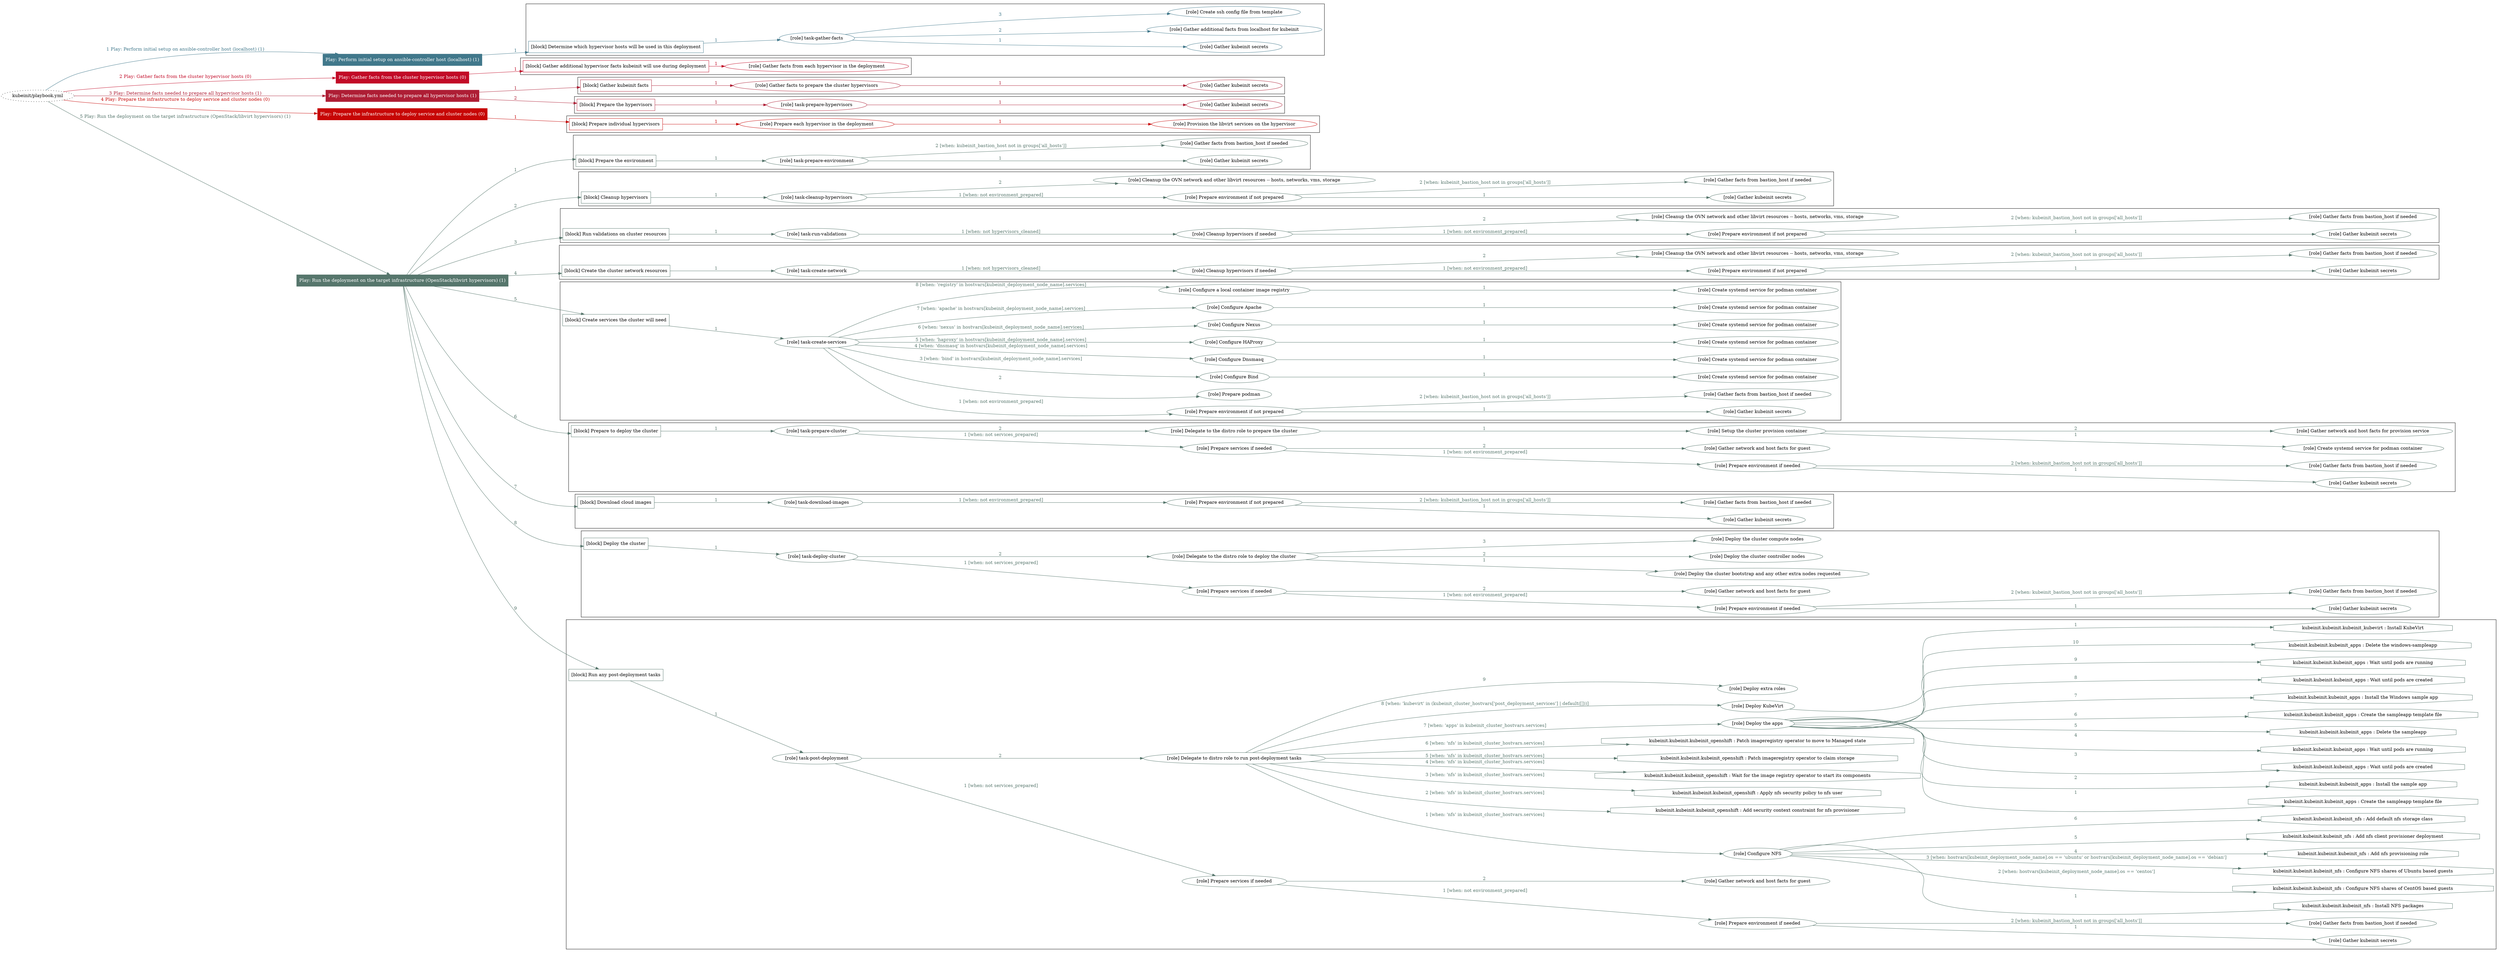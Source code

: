 digraph {
	graph [concentrate=true ordering=in rankdir=LR ratio=fill]
	edge [esep=5 sep=10]
	"kubeinit/playbook.yml" [URL="/home/runner/work/kubeinit/kubeinit/kubeinit/playbook.yml" id=playbook_3fe894b1 style=dotted]
	"kubeinit/playbook.yml" -> play_c30099d2 [label="1 Play: Perform initial setup on ansible-controller host (localhost) (1)" color="#41788b" fontcolor="#41788b" id=edge_play_c30099d2 labeltooltip="1 Play: Perform initial setup on ansible-controller host (localhost) (1)" tooltip="1 Play: Perform initial setup on ansible-controller host (localhost) (1)"]
	subgraph "Play: Perform initial setup on ansible-controller host (localhost) (1)" {
		play_c30099d2 [label="Play: Perform initial setup on ansible-controller host (localhost) (1)" URL="/home/runner/work/kubeinit/kubeinit/kubeinit/playbook.yml" color="#41788b" fontcolor="#ffffff" id=play_c30099d2 shape=box style=filled tooltip=localhost]
		play_c30099d2 -> block_3ecbef2e [label=1 color="#41788b" fontcolor="#41788b" id=edge_block_3ecbef2e labeltooltip=1 tooltip=1]
		subgraph cluster_block_3ecbef2e {
			block_3ecbef2e [label="[block] Determine which hypervisor hosts will be used in this deployment" URL="/home/runner/work/kubeinit/kubeinit/kubeinit/playbook.yml" color="#41788b" id=block_3ecbef2e labeltooltip="Determine which hypervisor hosts will be used in this deployment" shape=box tooltip="Determine which hypervisor hosts will be used in this deployment"]
			block_3ecbef2e -> role_dadec541 [label="1 " color="#41788b" fontcolor="#41788b" id=edge_role_dadec541 labeltooltip="1 " tooltip="1 "]
			subgraph "task-gather-facts" {
				role_dadec541 [label="[role] task-gather-facts" URL="/home/runner/work/kubeinit/kubeinit/kubeinit/playbook.yml" color="#41788b" id=role_dadec541 tooltip="task-gather-facts"]
				role_dadec541 -> role_7ff37809 [label="1 " color="#41788b" fontcolor="#41788b" id=edge_role_7ff37809 labeltooltip="1 " tooltip="1 "]
				subgraph "Gather kubeinit secrets" {
					role_7ff37809 [label="[role] Gather kubeinit secrets" URL="/home/runner/.ansible/collections/ansible_collections/kubeinit/kubeinit/roles/kubeinit_prepare/tasks/build_hypervisors_group.yml" color="#41788b" id=role_7ff37809 tooltip="Gather kubeinit secrets"]
				}
				role_dadec541 -> role_e704c19a [label="2 " color="#41788b" fontcolor="#41788b" id=edge_role_e704c19a labeltooltip="2 " tooltip="2 "]
				subgraph "Gather additional facts from localhost for kubeinit" {
					role_e704c19a [label="[role] Gather additional facts from localhost for kubeinit" URL="/home/runner/.ansible/collections/ansible_collections/kubeinit/kubeinit/roles/kubeinit_prepare/tasks/build_hypervisors_group.yml" color="#41788b" id=role_e704c19a tooltip="Gather additional facts from localhost for kubeinit"]
				}
				role_dadec541 -> role_97ca1e4a [label="3 " color="#41788b" fontcolor="#41788b" id=edge_role_97ca1e4a labeltooltip="3 " tooltip="3 "]
				subgraph "Create ssh config file from template" {
					role_97ca1e4a [label="[role] Create ssh config file from template" URL="/home/runner/.ansible/collections/ansible_collections/kubeinit/kubeinit/roles/kubeinit_prepare/tasks/build_hypervisors_group.yml" color="#41788b" id=role_97ca1e4a tooltip="Create ssh config file from template"]
				}
			}
		}
	}
	"kubeinit/playbook.yml" -> play_743921cb [label="2 Play: Gather facts from the cluster hypervisor hosts (0)" color="#c20a27" fontcolor="#c20a27" id=edge_play_743921cb labeltooltip="2 Play: Gather facts from the cluster hypervisor hosts (0)" tooltip="2 Play: Gather facts from the cluster hypervisor hosts (0)"]
	subgraph "Play: Gather facts from the cluster hypervisor hosts (0)" {
		play_743921cb [label="Play: Gather facts from the cluster hypervisor hosts (0)" URL="/home/runner/work/kubeinit/kubeinit/kubeinit/playbook.yml" color="#c20a27" fontcolor="#ffffff" id=play_743921cb shape=box style=filled tooltip="Play: Gather facts from the cluster hypervisor hosts (0)"]
		play_743921cb -> block_214a69aa [label=1 color="#c20a27" fontcolor="#c20a27" id=edge_block_214a69aa labeltooltip=1 tooltip=1]
		subgraph cluster_block_214a69aa {
			block_214a69aa [label="[block] Gather additional hypervisor facts kubeinit will use during deployment" URL="/home/runner/work/kubeinit/kubeinit/kubeinit/playbook.yml" color="#c20a27" id=block_214a69aa labeltooltip="Gather additional hypervisor facts kubeinit will use during deployment" shape=box tooltip="Gather additional hypervisor facts kubeinit will use during deployment"]
			block_214a69aa -> role_af436979 [label="1 " color="#c20a27" fontcolor="#c20a27" id=edge_role_af436979 labeltooltip="1 " tooltip="1 "]
			subgraph "Gather facts from each hypervisor in the deployment" {
				role_af436979 [label="[role] Gather facts from each hypervisor in the deployment" URL="/home/runner/work/kubeinit/kubeinit/kubeinit/playbook.yml" color="#c20a27" id=role_af436979 tooltip="Gather facts from each hypervisor in the deployment"]
			}
		}
	}
	"kubeinit/playbook.yml" -> play_2b2f302d [label="3 Play: Determine facts needed to prepare all hypervisor hosts (1)" color="#ae1e35" fontcolor="#ae1e35" id=edge_play_2b2f302d labeltooltip="3 Play: Determine facts needed to prepare all hypervisor hosts (1)" tooltip="3 Play: Determine facts needed to prepare all hypervisor hosts (1)"]
	subgraph "Play: Determine facts needed to prepare all hypervisor hosts (1)" {
		play_2b2f302d [label="Play: Determine facts needed to prepare all hypervisor hosts (1)" URL="/home/runner/work/kubeinit/kubeinit/kubeinit/playbook.yml" color="#ae1e35" fontcolor="#ffffff" id=play_2b2f302d shape=box style=filled tooltip=localhost]
		play_2b2f302d -> block_994f32c3 [label=1 color="#ae1e35" fontcolor="#ae1e35" id=edge_block_994f32c3 labeltooltip=1 tooltip=1]
		subgraph cluster_block_994f32c3 {
			block_994f32c3 [label="[block] Gather kubeinit facts" URL="/home/runner/work/kubeinit/kubeinit/kubeinit/playbook.yml" color="#ae1e35" id=block_994f32c3 labeltooltip="Gather kubeinit facts" shape=box tooltip="Gather kubeinit facts"]
			block_994f32c3 -> role_1afce024 [label="1 " color="#ae1e35" fontcolor="#ae1e35" id=edge_role_1afce024 labeltooltip="1 " tooltip="1 "]
			subgraph "Gather facts to prepare the cluster hypervisors" {
				role_1afce024 [label="[role] Gather facts to prepare the cluster hypervisors" URL="/home/runner/work/kubeinit/kubeinit/kubeinit/playbook.yml" color="#ae1e35" id=role_1afce024 tooltip="Gather facts to prepare the cluster hypervisors"]
				role_1afce024 -> role_81ec47c0 [label="1 " color="#ae1e35" fontcolor="#ae1e35" id=edge_role_81ec47c0 labeltooltip="1 " tooltip="1 "]
				subgraph "Gather kubeinit secrets" {
					role_81ec47c0 [label="[role] Gather kubeinit secrets" URL="/home/runner/.ansible/collections/ansible_collections/kubeinit/kubeinit/roles/kubeinit_prepare/tasks/gather_kubeinit_facts.yml" color="#ae1e35" id=role_81ec47c0 tooltip="Gather kubeinit secrets"]
				}
			}
		}
		play_2b2f302d -> block_77d96859 [label=2 color="#ae1e35" fontcolor="#ae1e35" id=edge_block_77d96859 labeltooltip=2 tooltip=2]
		subgraph cluster_block_77d96859 {
			block_77d96859 [label="[block] Prepare the hypervisors" URL="/home/runner/work/kubeinit/kubeinit/kubeinit/playbook.yml" color="#ae1e35" id=block_77d96859 labeltooltip="Prepare the hypervisors" shape=box tooltip="Prepare the hypervisors"]
			block_77d96859 -> role_5fb73ef4 [label="1 " color="#ae1e35" fontcolor="#ae1e35" id=edge_role_5fb73ef4 labeltooltip="1 " tooltip="1 "]
			subgraph "task-prepare-hypervisors" {
				role_5fb73ef4 [label="[role] task-prepare-hypervisors" URL="/home/runner/work/kubeinit/kubeinit/kubeinit/playbook.yml" color="#ae1e35" id=role_5fb73ef4 tooltip="task-prepare-hypervisors"]
				role_5fb73ef4 -> role_a07013a1 [label="1 " color="#ae1e35" fontcolor="#ae1e35" id=edge_role_a07013a1 labeltooltip="1 " tooltip="1 "]
				subgraph "Gather kubeinit secrets" {
					role_a07013a1 [label="[role] Gather kubeinit secrets" URL="/home/runner/.ansible/collections/ansible_collections/kubeinit/kubeinit/roles/kubeinit_prepare/tasks/gather_kubeinit_facts.yml" color="#ae1e35" id=role_a07013a1 tooltip="Gather kubeinit secrets"]
				}
			}
		}
	}
	"kubeinit/playbook.yml" -> play_7cab872c [label="4 Play: Prepare the infrastructure to deploy service and cluster nodes (0)" color="#c70605" fontcolor="#c70605" id=edge_play_7cab872c labeltooltip="4 Play: Prepare the infrastructure to deploy service and cluster nodes (0)" tooltip="4 Play: Prepare the infrastructure to deploy service and cluster nodes (0)"]
	subgraph "Play: Prepare the infrastructure to deploy service and cluster nodes (0)" {
		play_7cab872c [label="Play: Prepare the infrastructure to deploy service and cluster nodes (0)" URL="/home/runner/work/kubeinit/kubeinit/kubeinit/playbook.yml" color="#c70605" fontcolor="#ffffff" id=play_7cab872c shape=box style=filled tooltip="Play: Prepare the infrastructure to deploy service and cluster nodes (0)"]
		play_7cab872c -> block_61dd7052 [label=1 color="#c70605" fontcolor="#c70605" id=edge_block_61dd7052 labeltooltip=1 tooltip=1]
		subgraph cluster_block_61dd7052 {
			block_61dd7052 [label="[block] Prepare individual hypervisors" URL="/home/runner/work/kubeinit/kubeinit/kubeinit/playbook.yml" color="#c70605" id=block_61dd7052 labeltooltip="Prepare individual hypervisors" shape=box tooltip="Prepare individual hypervisors"]
			block_61dd7052 -> role_2a6b2911 [label="1 " color="#c70605" fontcolor="#c70605" id=edge_role_2a6b2911 labeltooltip="1 " tooltip="1 "]
			subgraph "Prepare each hypervisor in the deployment" {
				role_2a6b2911 [label="[role] Prepare each hypervisor in the deployment" URL="/home/runner/work/kubeinit/kubeinit/kubeinit/playbook.yml" color="#c70605" id=role_2a6b2911 tooltip="Prepare each hypervisor in the deployment"]
				role_2a6b2911 -> role_2b470cfb [label="1 " color="#c70605" fontcolor="#c70605" id=edge_role_2b470cfb labeltooltip="1 " tooltip="1 "]
				subgraph "Provision the libvirt services on the hypervisor" {
					role_2b470cfb [label="[role] Provision the libvirt services on the hypervisor" URL="/home/runner/.ansible/collections/ansible_collections/kubeinit/kubeinit/roles/kubeinit_prepare/tasks/prepare_hypervisor.yml" color="#c70605" id=role_2b470cfb tooltip="Provision the libvirt services on the hypervisor"]
				}
			}
		}
	}
	"kubeinit/playbook.yml" -> play_cbb15a1a [label="5 Play: Run the deployment on the target infrastructure (OpenStack/libvirt hypervisors) (1)" color="#56766c" fontcolor="#56766c" id=edge_play_cbb15a1a labeltooltip="5 Play: Run the deployment on the target infrastructure (OpenStack/libvirt hypervisors) (1)" tooltip="5 Play: Run the deployment on the target infrastructure (OpenStack/libvirt hypervisors) (1)"]
	subgraph "Play: Run the deployment on the target infrastructure (OpenStack/libvirt hypervisors) (1)" {
		play_cbb15a1a [label="Play: Run the deployment on the target infrastructure (OpenStack/libvirt hypervisors) (1)" URL="/home/runner/work/kubeinit/kubeinit/kubeinit/playbook.yml" color="#56766c" fontcolor="#ffffff" id=play_cbb15a1a shape=box style=filled tooltip=localhost]
		play_cbb15a1a -> block_21a4b24d [label=1 color="#56766c" fontcolor="#56766c" id=edge_block_21a4b24d labeltooltip=1 tooltip=1]
		subgraph cluster_block_21a4b24d {
			block_21a4b24d [label="[block] Prepare the environment" URL="/home/runner/work/kubeinit/kubeinit/kubeinit/playbook.yml" color="#56766c" id=block_21a4b24d labeltooltip="Prepare the environment" shape=box tooltip="Prepare the environment"]
			block_21a4b24d -> role_49f8366f [label="1 " color="#56766c" fontcolor="#56766c" id=edge_role_49f8366f labeltooltip="1 " tooltip="1 "]
			subgraph "task-prepare-environment" {
				role_49f8366f [label="[role] task-prepare-environment" URL="/home/runner/work/kubeinit/kubeinit/kubeinit/playbook.yml" color="#56766c" id=role_49f8366f tooltip="task-prepare-environment"]
				role_49f8366f -> role_dce0989a [label="1 " color="#56766c" fontcolor="#56766c" id=edge_role_dce0989a labeltooltip="1 " tooltip="1 "]
				subgraph "Gather kubeinit secrets" {
					role_dce0989a [label="[role] Gather kubeinit secrets" URL="/home/runner/.ansible/collections/ansible_collections/kubeinit/kubeinit/roles/kubeinit_prepare/tasks/gather_kubeinit_facts.yml" color="#56766c" id=role_dce0989a tooltip="Gather kubeinit secrets"]
				}
				role_49f8366f -> role_bc509477 [label="2 [when: kubeinit_bastion_host not in groups['all_hosts']]" color="#56766c" fontcolor="#56766c" id=edge_role_bc509477 labeltooltip="2 [when: kubeinit_bastion_host not in groups['all_hosts']]" tooltip="2 [when: kubeinit_bastion_host not in groups['all_hosts']]"]
				subgraph "Gather facts from bastion_host if needed" {
					role_bc509477 [label="[role] Gather facts from bastion_host if needed" URL="/home/runner/.ansible/collections/ansible_collections/kubeinit/kubeinit/roles/kubeinit_prepare/tasks/main.yml" color="#56766c" id=role_bc509477 tooltip="Gather facts from bastion_host if needed"]
				}
			}
		}
		play_cbb15a1a -> block_9b54cc79 [label=2 color="#56766c" fontcolor="#56766c" id=edge_block_9b54cc79 labeltooltip=2 tooltip=2]
		subgraph cluster_block_9b54cc79 {
			block_9b54cc79 [label="[block] Cleanup hypervisors" URL="/home/runner/work/kubeinit/kubeinit/kubeinit/playbook.yml" color="#56766c" id=block_9b54cc79 labeltooltip="Cleanup hypervisors" shape=box tooltip="Cleanup hypervisors"]
			block_9b54cc79 -> role_fe89080b [label="1 " color="#56766c" fontcolor="#56766c" id=edge_role_fe89080b labeltooltip="1 " tooltip="1 "]
			subgraph "task-cleanup-hypervisors" {
				role_fe89080b [label="[role] task-cleanup-hypervisors" URL="/home/runner/work/kubeinit/kubeinit/kubeinit/playbook.yml" color="#56766c" id=role_fe89080b tooltip="task-cleanup-hypervisors"]
				role_fe89080b -> role_c8749541 [label="1 [when: not environment_prepared]" color="#56766c" fontcolor="#56766c" id=edge_role_c8749541 labeltooltip="1 [when: not environment_prepared]" tooltip="1 [when: not environment_prepared]"]
				subgraph "Prepare environment if not prepared" {
					role_c8749541 [label="[role] Prepare environment if not prepared" URL="/home/runner/.ansible/collections/ansible_collections/kubeinit/kubeinit/roles/kubeinit_libvirt/tasks/cleanup_hypervisors.yml" color="#56766c" id=role_c8749541 tooltip="Prepare environment if not prepared"]
					role_c8749541 -> role_d2f169f3 [label="1 " color="#56766c" fontcolor="#56766c" id=edge_role_d2f169f3 labeltooltip="1 " tooltip="1 "]
					subgraph "Gather kubeinit secrets" {
						role_d2f169f3 [label="[role] Gather kubeinit secrets" URL="/home/runner/.ansible/collections/ansible_collections/kubeinit/kubeinit/roles/kubeinit_prepare/tasks/gather_kubeinit_facts.yml" color="#56766c" id=role_d2f169f3 tooltip="Gather kubeinit secrets"]
					}
					role_c8749541 -> role_362c93b0 [label="2 [when: kubeinit_bastion_host not in groups['all_hosts']]" color="#56766c" fontcolor="#56766c" id=edge_role_362c93b0 labeltooltip="2 [when: kubeinit_bastion_host not in groups['all_hosts']]" tooltip="2 [when: kubeinit_bastion_host not in groups['all_hosts']]"]
					subgraph "Gather facts from bastion_host if needed" {
						role_362c93b0 [label="[role] Gather facts from bastion_host if needed" URL="/home/runner/.ansible/collections/ansible_collections/kubeinit/kubeinit/roles/kubeinit_prepare/tasks/main.yml" color="#56766c" id=role_362c93b0 tooltip="Gather facts from bastion_host if needed"]
					}
				}
				role_fe89080b -> role_52de2a2b [label="2 " color="#56766c" fontcolor="#56766c" id=edge_role_52de2a2b labeltooltip="2 " tooltip="2 "]
				subgraph "Cleanup the OVN network and other libvirt resources -- hosts, networks, vms, storage" {
					role_52de2a2b [label="[role] Cleanup the OVN network and other libvirt resources -- hosts, networks, vms, storage" URL="/home/runner/.ansible/collections/ansible_collections/kubeinit/kubeinit/roles/kubeinit_libvirt/tasks/cleanup_hypervisors.yml" color="#56766c" id=role_52de2a2b tooltip="Cleanup the OVN network and other libvirt resources -- hosts, networks, vms, storage"]
				}
			}
		}
		play_cbb15a1a -> block_f7ecfa80 [label=3 color="#56766c" fontcolor="#56766c" id=edge_block_f7ecfa80 labeltooltip=3 tooltip=3]
		subgraph cluster_block_f7ecfa80 {
			block_f7ecfa80 [label="[block] Run validations on cluster resources" URL="/home/runner/work/kubeinit/kubeinit/kubeinit/playbook.yml" color="#56766c" id=block_f7ecfa80 labeltooltip="Run validations on cluster resources" shape=box tooltip="Run validations on cluster resources"]
			block_f7ecfa80 -> role_9707ce7c [label="1 " color="#56766c" fontcolor="#56766c" id=edge_role_9707ce7c labeltooltip="1 " tooltip="1 "]
			subgraph "task-run-validations" {
				role_9707ce7c [label="[role] task-run-validations" URL="/home/runner/work/kubeinit/kubeinit/kubeinit/playbook.yml" color="#56766c" id=role_9707ce7c tooltip="task-run-validations"]
				role_9707ce7c -> role_662f7caa [label="1 [when: not hypervisors_cleaned]" color="#56766c" fontcolor="#56766c" id=edge_role_662f7caa labeltooltip="1 [when: not hypervisors_cleaned]" tooltip="1 [when: not hypervisors_cleaned]"]
				subgraph "Cleanup hypervisors if needed" {
					role_662f7caa [label="[role] Cleanup hypervisors if needed" URL="/home/runner/.ansible/collections/ansible_collections/kubeinit/kubeinit/roles/kubeinit_validations/tasks/main.yml" color="#56766c" id=role_662f7caa tooltip="Cleanup hypervisors if needed"]
					role_662f7caa -> role_48a4e9bb [label="1 [when: not environment_prepared]" color="#56766c" fontcolor="#56766c" id=edge_role_48a4e9bb labeltooltip="1 [when: not environment_prepared]" tooltip="1 [when: not environment_prepared]"]
					subgraph "Prepare environment if not prepared" {
						role_48a4e9bb [label="[role] Prepare environment if not prepared" URL="/home/runner/.ansible/collections/ansible_collections/kubeinit/kubeinit/roles/kubeinit_libvirt/tasks/cleanup_hypervisors.yml" color="#56766c" id=role_48a4e9bb tooltip="Prepare environment if not prepared"]
						role_48a4e9bb -> role_14062c6d [label="1 " color="#56766c" fontcolor="#56766c" id=edge_role_14062c6d labeltooltip="1 " tooltip="1 "]
						subgraph "Gather kubeinit secrets" {
							role_14062c6d [label="[role] Gather kubeinit secrets" URL="/home/runner/.ansible/collections/ansible_collections/kubeinit/kubeinit/roles/kubeinit_prepare/tasks/gather_kubeinit_facts.yml" color="#56766c" id=role_14062c6d tooltip="Gather kubeinit secrets"]
						}
						role_48a4e9bb -> role_773e0c77 [label="2 [when: kubeinit_bastion_host not in groups['all_hosts']]" color="#56766c" fontcolor="#56766c" id=edge_role_773e0c77 labeltooltip="2 [when: kubeinit_bastion_host not in groups['all_hosts']]" tooltip="2 [when: kubeinit_bastion_host not in groups['all_hosts']]"]
						subgraph "Gather facts from bastion_host if needed" {
							role_773e0c77 [label="[role] Gather facts from bastion_host if needed" URL="/home/runner/.ansible/collections/ansible_collections/kubeinit/kubeinit/roles/kubeinit_prepare/tasks/main.yml" color="#56766c" id=role_773e0c77 tooltip="Gather facts from bastion_host if needed"]
						}
					}
					role_662f7caa -> role_6d839225 [label="2 " color="#56766c" fontcolor="#56766c" id=edge_role_6d839225 labeltooltip="2 " tooltip="2 "]
					subgraph "Cleanup the OVN network and other libvirt resources -- hosts, networks, vms, storage" {
						role_6d839225 [label="[role] Cleanup the OVN network and other libvirt resources -- hosts, networks, vms, storage" URL="/home/runner/.ansible/collections/ansible_collections/kubeinit/kubeinit/roles/kubeinit_libvirt/tasks/cleanup_hypervisors.yml" color="#56766c" id=role_6d839225 tooltip="Cleanup the OVN network and other libvirt resources -- hosts, networks, vms, storage"]
					}
				}
			}
		}
		play_cbb15a1a -> block_464f9068 [label=4 color="#56766c" fontcolor="#56766c" id=edge_block_464f9068 labeltooltip=4 tooltip=4]
		subgraph cluster_block_464f9068 {
			block_464f9068 [label="[block] Create the cluster network resources" URL="/home/runner/work/kubeinit/kubeinit/kubeinit/playbook.yml" color="#56766c" id=block_464f9068 labeltooltip="Create the cluster network resources" shape=box tooltip="Create the cluster network resources"]
			block_464f9068 -> role_034ecc2a [label="1 " color="#56766c" fontcolor="#56766c" id=edge_role_034ecc2a labeltooltip="1 " tooltip="1 "]
			subgraph "task-create-network" {
				role_034ecc2a [label="[role] task-create-network" URL="/home/runner/work/kubeinit/kubeinit/kubeinit/playbook.yml" color="#56766c" id=role_034ecc2a tooltip="task-create-network"]
				role_034ecc2a -> role_196093b4 [label="1 [when: not hypervisors_cleaned]" color="#56766c" fontcolor="#56766c" id=edge_role_196093b4 labeltooltip="1 [when: not hypervisors_cleaned]" tooltip="1 [when: not hypervisors_cleaned]"]
				subgraph "Cleanup hypervisors if needed" {
					role_196093b4 [label="[role] Cleanup hypervisors if needed" URL="/home/runner/.ansible/collections/ansible_collections/kubeinit/kubeinit/roles/kubeinit_libvirt/tasks/create_network.yml" color="#56766c" id=role_196093b4 tooltip="Cleanup hypervisors if needed"]
					role_196093b4 -> role_eb4084fe [label="1 [when: not environment_prepared]" color="#56766c" fontcolor="#56766c" id=edge_role_eb4084fe labeltooltip="1 [when: not environment_prepared]" tooltip="1 [when: not environment_prepared]"]
					subgraph "Prepare environment if not prepared" {
						role_eb4084fe [label="[role] Prepare environment if not prepared" URL="/home/runner/.ansible/collections/ansible_collections/kubeinit/kubeinit/roles/kubeinit_libvirt/tasks/cleanup_hypervisors.yml" color="#56766c" id=role_eb4084fe tooltip="Prepare environment if not prepared"]
						role_eb4084fe -> role_75b1680f [label="1 " color="#56766c" fontcolor="#56766c" id=edge_role_75b1680f labeltooltip="1 " tooltip="1 "]
						subgraph "Gather kubeinit secrets" {
							role_75b1680f [label="[role] Gather kubeinit secrets" URL="/home/runner/.ansible/collections/ansible_collections/kubeinit/kubeinit/roles/kubeinit_prepare/tasks/gather_kubeinit_facts.yml" color="#56766c" id=role_75b1680f tooltip="Gather kubeinit secrets"]
						}
						role_eb4084fe -> role_7d7961d2 [label="2 [when: kubeinit_bastion_host not in groups['all_hosts']]" color="#56766c" fontcolor="#56766c" id=edge_role_7d7961d2 labeltooltip="2 [when: kubeinit_bastion_host not in groups['all_hosts']]" tooltip="2 [when: kubeinit_bastion_host not in groups['all_hosts']]"]
						subgraph "Gather facts from bastion_host if needed" {
							role_7d7961d2 [label="[role] Gather facts from bastion_host if needed" URL="/home/runner/.ansible/collections/ansible_collections/kubeinit/kubeinit/roles/kubeinit_prepare/tasks/main.yml" color="#56766c" id=role_7d7961d2 tooltip="Gather facts from bastion_host if needed"]
						}
					}
					role_196093b4 -> role_7a6f22c3 [label="2 " color="#56766c" fontcolor="#56766c" id=edge_role_7a6f22c3 labeltooltip="2 " tooltip="2 "]
					subgraph "Cleanup the OVN network and other libvirt resources -- hosts, networks, vms, storage" {
						role_7a6f22c3 [label="[role] Cleanup the OVN network and other libvirt resources -- hosts, networks, vms, storage" URL="/home/runner/.ansible/collections/ansible_collections/kubeinit/kubeinit/roles/kubeinit_libvirt/tasks/cleanup_hypervisors.yml" color="#56766c" id=role_7a6f22c3 tooltip="Cleanup the OVN network and other libvirt resources -- hosts, networks, vms, storage"]
					}
				}
			}
		}
		play_cbb15a1a -> block_7bb84e84 [label=5 color="#56766c" fontcolor="#56766c" id=edge_block_7bb84e84 labeltooltip=5 tooltip=5]
		subgraph cluster_block_7bb84e84 {
			block_7bb84e84 [label="[block] Create services the cluster will need" URL="/home/runner/work/kubeinit/kubeinit/kubeinit/playbook.yml" color="#56766c" id=block_7bb84e84 labeltooltip="Create services the cluster will need" shape=box tooltip="Create services the cluster will need"]
			block_7bb84e84 -> role_3f9e2e02 [label="1 " color="#56766c" fontcolor="#56766c" id=edge_role_3f9e2e02 labeltooltip="1 " tooltip="1 "]
			subgraph "task-create-services" {
				role_3f9e2e02 [label="[role] task-create-services" URL="/home/runner/work/kubeinit/kubeinit/kubeinit/playbook.yml" color="#56766c" id=role_3f9e2e02 tooltip="task-create-services"]
				role_3f9e2e02 -> role_43820da4 [label="1 [when: not environment_prepared]" color="#56766c" fontcolor="#56766c" id=edge_role_43820da4 labeltooltip="1 [when: not environment_prepared]" tooltip="1 [when: not environment_prepared]"]
				subgraph "Prepare environment if not prepared" {
					role_43820da4 [label="[role] Prepare environment if not prepared" URL="/home/runner/.ansible/collections/ansible_collections/kubeinit/kubeinit/roles/kubeinit_services/tasks/main.yml" color="#56766c" id=role_43820da4 tooltip="Prepare environment if not prepared"]
					role_43820da4 -> role_2b53c72c [label="1 " color="#56766c" fontcolor="#56766c" id=edge_role_2b53c72c labeltooltip="1 " tooltip="1 "]
					subgraph "Gather kubeinit secrets" {
						role_2b53c72c [label="[role] Gather kubeinit secrets" URL="/home/runner/.ansible/collections/ansible_collections/kubeinit/kubeinit/roles/kubeinit_prepare/tasks/gather_kubeinit_facts.yml" color="#56766c" id=role_2b53c72c tooltip="Gather kubeinit secrets"]
					}
					role_43820da4 -> role_330c25dd [label="2 [when: kubeinit_bastion_host not in groups['all_hosts']]" color="#56766c" fontcolor="#56766c" id=edge_role_330c25dd labeltooltip="2 [when: kubeinit_bastion_host not in groups['all_hosts']]" tooltip="2 [when: kubeinit_bastion_host not in groups['all_hosts']]"]
					subgraph "Gather facts from bastion_host if needed" {
						role_330c25dd [label="[role] Gather facts from bastion_host if needed" URL="/home/runner/.ansible/collections/ansible_collections/kubeinit/kubeinit/roles/kubeinit_prepare/tasks/main.yml" color="#56766c" id=role_330c25dd tooltip="Gather facts from bastion_host if needed"]
					}
				}
				role_3f9e2e02 -> role_e7cbce98 [label="2 " color="#56766c" fontcolor="#56766c" id=edge_role_e7cbce98 labeltooltip="2 " tooltip="2 "]
				subgraph "Prepare podman" {
					role_e7cbce98 [label="[role] Prepare podman" URL="/home/runner/.ansible/collections/ansible_collections/kubeinit/kubeinit/roles/kubeinit_services/tasks/00_create_service_pod.yml" color="#56766c" id=role_e7cbce98 tooltip="Prepare podman"]
				}
				role_3f9e2e02 -> role_72beb892 [label="3 [when: 'bind' in hostvars[kubeinit_deployment_node_name].services]" color="#56766c" fontcolor="#56766c" id=edge_role_72beb892 labeltooltip="3 [when: 'bind' in hostvars[kubeinit_deployment_node_name].services]" tooltip="3 [when: 'bind' in hostvars[kubeinit_deployment_node_name].services]"]
				subgraph "Configure Bind" {
					role_72beb892 [label="[role] Configure Bind" URL="/home/runner/.ansible/collections/ansible_collections/kubeinit/kubeinit/roles/kubeinit_services/tasks/start_services_containers.yml" color="#56766c" id=role_72beb892 tooltip="Configure Bind"]
					role_72beb892 -> role_d11a1be1 [label="1 " color="#56766c" fontcolor="#56766c" id=edge_role_d11a1be1 labeltooltip="1 " tooltip="1 "]
					subgraph "Create systemd service for podman container" {
						role_d11a1be1 [label="[role] Create systemd service for podman container" URL="/home/runner/.ansible/collections/ansible_collections/kubeinit/kubeinit/roles/kubeinit_bind/tasks/main.yml" color="#56766c" id=role_d11a1be1 tooltip="Create systemd service for podman container"]
					}
				}
				role_3f9e2e02 -> role_31baf756 [label="4 [when: 'dnsmasq' in hostvars[kubeinit_deployment_node_name].services]" color="#56766c" fontcolor="#56766c" id=edge_role_31baf756 labeltooltip="4 [when: 'dnsmasq' in hostvars[kubeinit_deployment_node_name].services]" tooltip="4 [when: 'dnsmasq' in hostvars[kubeinit_deployment_node_name].services]"]
				subgraph "Configure Dnsmasq" {
					role_31baf756 [label="[role] Configure Dnsmasq" URL="/home/runner/.ansible/collections/ansible_collections/kubeinit/kubeinit/roles/kubeinit_services/tasks/start_services_containers.yml" color="#56766c" id=role_31baf756 tooltip="Configure Dnsmasq"]
					role_31baf756 -> role_3782155e [label="1 " color="#56766c" fontcolor="#56766c" id=edge_role_3782155e labeltooltip="1 " tooltip="1 "]
					subgraph "Create systemd service for podman container" {
						role_3782155e [label="[role] Create systemd service for podman container" URL="/home/runner/.ansible/collections/ansible_collections/kubeinit/kubeinit/roles/kubeinit_dnsmasq/tasks/main.yml" color="#56766c" id=role_3782155e tooltip="Create systemd service for podman container"]
					}
				}
				role_3f9e2e02 -> role_2bdb094b [label="5 [when: 'haproxy' in hostvars[kubeinit_deployment_node_name].services]" color="#56766c" fontcolor="#56766c" id=edge_role_2bdb094b labeltooltip="5 [when: 'haproxy' in hostvars[kubeinit_deployment_node_name].services]" tooltip="5 [when: 'haproxy' in hostvars[kubeinit_deployment_node_name].services]"]
				subgraph "Configure HAProxy" {
					role_2bdb094b [label="[role] Configure HAProxy" URL="/home/runner/.ansible/collections/ansible_collections/kubeinit/kubeinit/roles/kubeinit_services/tasks/start_services_containers.yml" color="#56766c" id=role_2bdb094b tooltip="Configure HAProxy"]
					role_2bdb094b -> role_22851fa0 [label="1 " color="#56766c" fontcolor="#56766c" id=edge_role_22851fa0 labeltooltip="1 " tooltip="1 "]
					subgraph "Create systemd service for podman container" {
						role_22851fa0 [label="[role] Create systemd service for podman container" URL="/home/runner/.ansible/collections/ansible_collections/kubeinit/kubeinit/roles/kubeinit_haproxy/tasks/main.yml" color="#56766c" id=role_22851fa0 tooltip="Create systemd service for podman container"]
					}
				}
				role_3f9e2e02 -> role_13c1adbc [label="6 [when: 'nexus' in hostvars[kubeinit_deployment_node_name].services]" color="#56766c" fontcolor="#56766c" id=edge_role_13c1adbc labeltooltip="6 [when: 'nexus' in hostvars[kubeinit_deployment_node_name].services]" tooltip="6 [when: 'nexus' in hostvars[kubeinit_deployment_node_name].services]"]
				subgraph "Configure Nexus" {
					role_13c1adbc [label="[role] Configure Nexus" URL="/home/runner/.ansible/collections/ansible_collections/kubeinit/kubeinit/roles/kubeinit_services/tasks/start_services_containers.yml" color="#56766c" id=role_13c1adbc tooltip="Configure Nexus"]
					role_13c1adbc -> role_a79028d1 [label="1 " color="#56766c" fontcolor="#56766c" id=edge_role_a79028d1 labeltooltip="1 " tooltip="1 "]
					subgraph "Create systemd service for podman container" {
						role_a79028d1 [label="[role] Create systemd service for podman container" URL="/home/runner/.ansible/collections/ansible_collections/kubeinit/kubeinit/roles/kubeinit_nexus/tasks/main.yml" color="#56766c" id=role_a79028d1 tooltip="Create systemd service for podman container"]
					}
				}
				role_3f9e2e02 -> role_045aa0f4 [label="7 [when: 'apache' in hostvars[kubeinit_deployment_node_name].services]" color="#56766c" fontcolor="#56766c" id=edge_role_045aa0f4 labeltooltip="7 [when: 'apache' in hostvars[kubeinit_deployment_node_name].services]" tooltip="7 [when: 'apache' in hostvars[kubeinit_deployment_node_name].services]"]
				subgraph "Configure Apache" {
					role_045aa0f4 [label="[role] Configure Apache" URL="/home/runner/.ansible/collections/ansible_collections/kubeinit/kubeinit/roles/kubeinit_services/tasks/start_services_containers.yml" color="#56766c" id=role_045aa0f4 tooltip="Configure Apache"]
					role_045aa0f4 -> role_c2bb0114 [label="1 " color="#56766c" fontcolor="#56766c" id=edge_role_c2bb0114 labeltooltip="1 " tooltip="1 "]
					subgraph "Create systemd service for podman container" {
						role_c2bb0114 [label="[role] Create systemd service for podman container" URL="/home/runner/.ansible/collections/ansible_collections/kubeinit/kubeinit/roles/kubeinit_apache/tasks/main.yml" color="#56766c" id=role_c2bb0114 tooltip="Create systemd service for podman container"]
					}
				}
				role_3f9e2e02 -> role_2d680f7a [label="8 [when: 'registry' in hostvars[kubeinit_deployment_node_name].services]" color="#56766c" fontcolor="#56766c" id=edge_role_2d680f7a labeltooltip="8 [when: 'registry' in hostvars[kubeinit_deployment_node_name].services]" tooltip="8 [when: 'registry' in hostvars[kubeinit_deployment_node_name].services]"]
				subgraph "Configure a local container image registry" {
					role_2d680f7a [label="[role] Configure a local container image registry" URL="/home/runner/.ansible/collections/ansible_collections/kubeinit/kubeinit/roles/kubeinit_services/tasks/start_services_containers.yml" color="#56766c" id=role_2d680f7a tooltip="Configure a local container image registry"]
					role_2d680f7a -> role_437facd8 [label="1 " color="#56766c" fontcolor="#56766c" id=edge_role_437facd8 labeltooltip="1 " tooltip="1 "]
					subgraph "Create systemd service for podman container" {
						role_437facd8 [label="[role] Create systemd service for podman container" URL="/home/runner/.ansible/collections/ansible_collections/kubeinit/kubeinit/roles/kubeinit_registry/tasks/main.yml" color="#56766c" id=role_437facd8 tooltip="Create systemd service for podman container"]
					}
				}
			}
		}
		play_cbb15a1a -> block_8d77091e [label=6 color="#56766c" fontcolor="#56766c" id=edge_block_8d77091e labeltooltip=6 tooltip=6]
		subgraph cluster_block_8d77091e {
			block_8d77091e [label="[block] Prepare to deploy the cluster" URL="/home/runner/work/kubeinit/kubeinit/kubeinit/playbook.yml" color="#56766c" id=block_8d77091e labeltooltip="Prepare to deploy the cluster" shape=box tooltip="Prepare to deploy the cluster"]
			block_8d77091e -> role_054f0a94 [label="1 " color="#56766c" fontcolor="#56766c" id=edge_role_054f0a94 labeltooltip="1 " tooltip="1 "]
			subgraph "task-prepare-cluster" {
				role_054f0a94 [label="[role] task-prepare-cluster" URL="/home/runner/work/kubeinit/kubeinit/kubeinit/playbook.yml" color="#56766c" id=role_054f0a94 tooltip="task-prepare-cluster"]
				role_054f0a94 -> role_54c4c634 [label="1 [when: not services_prepared]" color="#56766c" fontcolor="#56766c" id=edge_role_54c4c634 labeltooltip="1 [when: not services_prepared]" tooltip="1 [when: not services_prepared]"]
				subgraph "Prepare services if needed" {
					role_54c4c634 [label="[role] Prepare services if needed" URL="/home/runner/.ansible/collections/ansible_collections/kubeinit/kubeinit/roles/kubeinit_prepare/tasks/prepare_cluster.yml" color="#56766c" id=role_54c4c634 tooltip="Prepare services if needed"]
					role_54c4c634 -> role_75525b76 [label="1 [when: not environment_prepared]" color="#56766c" fontcolor="#56766c" id=edge_role_75525b76 labeltooltip="1 [when: not environment_prepared]" tooltip="1 [when: not environment_prepared]"]
					subgraph "Prepare environment if needed" {
						role_75525b76 [label="[role] Prepare environment if needed" URL="/home/runner/.ansible/collections/ansible_collections/kubeinit/kubeinit/roles/kubeinit_services/tasks/prepare_services.yml" color="#56766c" id=role_75525b76 tooltip="Prepare environment if needed"]
						role_75525b76 -> role_a104d4f3 [label="1 " color="#56766c" fontcolor="#56766c" id=edge_role_a104d4f3 labeltooltip="1 " tooltip="1 "]
						subgraph "Gather kubeinit secrets" {
							role_a104d4f3 [label="[role] Gather kubeinit secrets" URL="/home/runner/.ansible/collections/ansible_collections/kubeinit/kubeinit/roles/kubeinit_prepare/tasks/gather_kubeinit_facts.yml" color="#56766c" id=role_a104d4f3 tooltip="Gather kubeinit secrets"]
						}
						role_75525b76 -> role_ed78f1d1 [label="2 [when: kubeinit_bastion_host not in groups['all_hosts']]" color="#56766c" fontcolor="#56766c" id=edge_role_ed78f1d1 labeltooltip="2 [when: kubeinit_bastion_host not in groups['all_hosts']]" tooltip="2 [when: kubeinit_bastion_host not in groups['all_hosts']]"]
						subgraph "Gather facts from bastion_host if needed" {
							role_ed78f1d1 [label="[role] Gather facts from bastion_host if needed" URL="/home/runner/.ansible/collections/ansible_collections/kubeinit/kubeinit/roles/kubeinit_prepare/tasks/main.yml" color="#56766c" id=role_ed78f1d1 tooltip="Gather facts from bastion_host if needed"]
						}
					}
					role_54c4c634 -> role_41fa45e8 [label="2 " color="#56766c" fontcolor="#56766c" id=edge_role_41fa45e8 labeltooltip="2 " tooltip="2 "]
					subgraph "Gather network and host facts for guest" {
						role_41fa45e8 [label="[role] Gather network and host facts for guest" URL="/home/runner/.ansible/collections/ansible_collections/kubeinit/kubeinit/roles/kubeinit_services/tasks/prepare_services.yml" color="#56766c" id=role_41fa45e8 tooltip="Gather network and host facts for guest"]
					}
				}
				role_054f0a94 -> role_2afa1478 [label="2 " color="#56766c" fontcolor="#56766c" id=edge_role_2afa1478 labeltooltip="2 " tooltip="2 "]
				subgraph "Delegate to the distro role to prepare the cluster" {
					role_2afa1478 [label="[role] Delegate to the distro role to prepare the cluster" URL="/home/runner/.ansible/collections/ansible_collections/kubeinit/kubeinit/roles/kubeinit_prepare/tasks/prepare_cluster.yml" color="#56766c" id=role_2afa1478 tooltip="Delegate to the distro role to prepare the cluster"]
					role_2afa1478 -> role_bbc2918e [label="1 " color="#56766c" fontcolor="#56766c" id=edge_role_bbc2918e labeltooltip="1 " tooltip="1 "]
					subgraph "Setup the cluster provision container" {
						role_bbc2918e [label="[role] Setup the cluster provision container" URL="/home/runner/.ansible/collections/ansible_collections/kubeinit/kubeinit/roles/kubeinit_openshift/tasks/prepare_cluster.yml" color="#56766c" id=role_bbc2918e tooltip="Setup the cluster provision container"]
						role_bbc2918e -> role_8f0deede [label="1 " color="#56766c" fontcolor="#56766c" id=edge_role_8f0deede labeltooltip="1 " tooltip="1 "]
						subgraph "Create systemd service for podman container" {
							role_8f0deede [label="[role] Create systemd service for podman container" URL="/home/runner/.ansible/collections/ansible_collections/kubeinit/kubeinit/roles/kubeinit_services/tasks/create_provision_container.yml" color="#56766c" id=role_8f0deede tooltip="Create systemd service for podman container"]
						}
						role_bbc2918e -> role_5c85d16c [label="2 " color="#56766c" fontcolor="#56766c" id=edge_role_5c85d16c labeltooltip="2 " tooltip="2 "]
						subgraph "Gather network and host facts for provision service" {
							role_5c85d16c [label="[role] Gather network and host facts for provision service" URL="/home/runner/.ansible/collections/ansible_collections/kubeinit/kubeinit/roles/kubeinit_services/tasks/create_provision_container.yml" color="#56766c" id=role_5c85d16c tooltip="Gather network and host facts for provision service"]
						}
					}
				}
			}
		}
		play_cbb15a1a -> block_2bbe94f7 [label=7 color="#56766c" fontcolor="#56766c" id=edge_block_2bbe94f7 labeltooltip=7 tooltip=7]
		subgraph cluster_block_2bbe94f7 {
			block_2bbe94f7 [label="[block] Download cloud images" URL="/home/runner/work/kubeinit/kubeinit/kubeinit/playbook.yml" color="#56766c" id=block_2bbe94f7 labeltooltip="Download cloud images" shape=box tooltip="Download cloud images"]
			block_2bbe94f7 -> role_547b72b3 [label="1 " color="#56766c" fontcolor="#56766c" id=edge_role_547b72b3 labeltooltip="1 " tooltip="1 "]
			subgraph "task-download-images" {
				role_547b72b3 [label="[role] task-download-images" URL="/home/runner/work/kubeinit/kubeinit/kubeinit/playbook.yml" color="#56766c" id=role_547b72b3 tooltip="task-download-images"]
				role_547b72b3 -> role_b2268cbe [label="1 [when: not environment_prepared]" color="#56766c" fontcolor="#56766c" id=edge_role_b2268cbe labeltooltip="1 [when: not environment_prepared]" tooltip="1 [when: not environment_prepared]"]
				subgraph "Prepare environment if not prepared" {
					role_b2268cbe [label="[role] Prepare environment if not prepared" URL="/home/runner/.ansible/collections/ansible_collections/kubeinit/kubeinit/roles/kubeinit_libvirt/tasks/download_cloud_images.yml" color="#56766c" id=role_b2268cbe tooltip="Prepare environment if not prepared"]
					role_b2268cbe -> role_891aea35 [label="1 " color="#56766c" fontcolor="#56766c" id=edge_role_891aea35 labeltooltip="1 " tooltip="1 "]
					subgraph "Gather kubeinit secrets" {
						role_891aea35 [label="[role] Gather kubeinit secrets" URL="/home/runner/.ansible/collections/ansible_collections/kubeinit/kubeinit/roles/kubeinit_prepare/tasks/gather_kubeinit_facts.yml" color="#56766c" id=role_891aea35 tooltip="Gather kubeinit secrets"]
					}
					role_b2268cbe -> role_0e9a4872 [label="2 [when: kubeinit_bastion_host not in groups['all_hosts']]" color="#56766c" fontcolor="#56766c" id=edge_role_0e9a4872 labeltooltip="2 [when: kubeinit_bastion_host not in groups['all_hosts']]" tooltip="2 [when: kubeinit_bastion_host not in groups['all_hosts']]"]
					subgraph "Gather facts from bastion_host if needed" {
						role_0e9a4872 [label="[role] Gather facts from bastion_host if needed" URL="/home/runner/.ansible/collections/ansible_collections/kubeinit/kubeinit/roles/kubeinit_prepare/tasks/main.yml" color="#56766c" id=role_0e9a4872 tooltip="Gather facts from bastion_host if needed"]
					}
				}
			}
		}
		play_cbb15a1a -> block_ff82980f [label=8 color="#56766c" fontcolor="#56766c" id=edge_block_ff82980f labeltooltip=8 tooltip=8]
		subgraph cluster_block_ff82980f {
			block_ff82980f [label="[block] Deploy the cluster" URL="/home/runner/work/kubeinit/kubeinit/kubeinit/playbook.yml" color="#56766c" id=block_ff82980f labeltooltip="Deploy the cluster" shape=box tooltip="Deploy the cluster"]
			block_ff82980f -> role_7aabb44f [label="1 " color="#56766c" fontcolor="#56766c" id=edge_role_7aabb44f labeltooltip="1 " tooltip="1 "]
			subgraph "task-deploy-cluster" {
				role_7aabb44f [label="[role] task-deploy-cluster" URL="/home/runner/work/kubeinit/kubeinit/kubeinit/playbook.yml" color="#56766c" id=role_7aabb44f tooltip="task-deploy-cluster"]
				role_7aabb44f -> role_b7fe76e7 [label="1 [when: not services_prepared]" color="#56766c" fontcolor="#56766c" id=edge_role_b7fe76e7 labeltooltip="1 [when: not services_prepared]" tooltip="1 [when: not services_prepared]"]
				subgraph "Prepare services if needed" {
					role_b7fe76e7 [label="[role] Prepare services if needed" URL="/home/runner/.ansible/collections/ansible_collections/kubeinit/kubeinit/roles/kubeinit_prepare/tasks/deploy_cluster.yml" color="#56766c" id=role_b7fe76e7 tooltip="Prepare services if needed"]
					role_b7fe76e7 -> role_c3685af8 [label="1 [when: not environment_prepared]" color="#56766c" fontcolor="#56766c" id=edge_role_c3685af8 labeltooltip="1 [when: not environment_prepared]" tooltip="1 [when: not environment_prepared]"]
					subgraph "Prepare environment if needed" {
						role_c3685af8 [label="[role] Prepare environment if needed" URL="/home/runner/.ansible/collections/ansible_collections/kubeinit/kubeinit/roles/kubeinit_services/tasks/prepare_services.yml" color="#56766c" id=role_c3685af8 tooltip="Prepare environment if needed"]
						role_c3685af8 -> role_9d86ca3f [label="1 " color="#56766c" fontcolor="#56766c" id=edge_role_9d86ca3f labeltooltip="1 " tooltip="1 "]
						subgraph "Gather kubeinit secrets" {
							role_9d86ca3f [label="[role] Gather kubeinit secrets" URL="/home/runner/.ansible/collections/ansible_collections/kubeinit/kubeinit/roles/kubeinit_prepare/tasks/gather_kubeinit_facts.yml" color="#56766c" id=role_9d86ca3f tooltip="Gather kubeinit secrets"]
						}
						role_c3685af8 -> role_c87e84be [label="2 [when: kubeinit_bastion_host not in groups['all_hosts']]" color="#56766c" fontcolor="#56766c" id=edge_role_c87e84be labeltooltip="2 [when: kubeinit_bastion_host not in groups['all_hosts']]" tooltip="2 [when: kubeinit_bastion_host not in groups['all_hosts']]"]
						subgraph "Gather facts from bastion_host if needed" {
							role_c87e84be [label="[role] Gather facts from bastion_host if needed" URL="/home/runner/.ansible/collections/ansible_collections/kubeinit/kubeinit/roles/kubeinit_prepare/tasks/main.yml" color="#56766c" id=role_c87e84be tooltip="Gather facts from bastion_host if needed"]
						}
					}
					role_b7fe76e7 -> role_bf241d52 [label="2 " color="#56766c" fontcolor="#56766c" id=edge_role_bf241d52 labeltooltip="2 " tooltip="2 "]
					subgraph "Gather network and host facts for guest" {
						role_bf241d52 [label="[role] Gather network and host facts for guest" URL="/home/runner/.ansible/collections/ansible_collections/kubeinit/kubeinit/roles/kubeinit_services/tasks/prepare_services.yml" color="#56766c" id=role_bf241d52 tooltip="Gather network and host facts for guest"]
					}
				}
				role_7aabb44f -> role_4412c83e [label="2 " color="#56766c" fontcolor="#56766c" id=edge_role_4412c83e labeltooltip="2 " tooltip="2 "]
				subgraph "Delegate to the distro role to deploy the cluster" {
					role_4412c83e [label="[role] Delegate to the distro role to deploy the cluster" URL="/home/runner/.ansible/collections/ansible_collections/kubeinit/kubeinit/roles/kubeinit_prepare/tasks/deploy_cluster.yml" color="#56766c" id=role_4412c83e tooltip="Delegate to the distro role to deploy the cluster"]
					role_4412c83e -> role_cfeb675b [label="1 " color="#56766c" fontcolor="#56766c" id=edge_role_cfeb675b labeltooltip="1 " tooltip="1 "]
					subgraph "Deploy the cluster bootstrap and any other extra nodes requested" {
						role_cfeb675b [label="[role] Deploy the cluster bootstrap and any other extra nodes requested" URL="/home/runner/.ansible/collections/ansible_collections/kubeinit/kubeinit/roles/kubeinit_openshift/tasks/main.yml" color="#56766c" id=role_cfeb675b tooltip="Deploy the cluster bootstrap and any other extra nodes requested"]
					}
					role_4412c83e -> role_494ca296 [label="2 " color="#56766c" fontcolor="#56766c" id=edge_role_494ca296 labeltooltip="2 " tooltip="2 "]
					subgraph "Deploy the cluster controller nodes" {
						role_494ca296 [label="[role] Deploy the cluster controller nodes" URL="/home/runner/.ansible/collections/ansible_collections/kubeinit/kubeinit/roles/kubeinit_openshift/tasks/main.yml" color="#56766c" id=role_494ca296 tooltip="Deploy the cluster controller nodes"]
					}
					role_4412c83e -> role_6cec34e2 [label="3 " color="#56766c" fontcolor="#56766c" id=edge_role_6cec34e2 labeltooltip="3 " tooltip="3 "]
					subgraph "Deploy the cluster compute nodes" {
						role_6cec34e2 [label="[role] Deploy the cluster compute nodes" URL="/home/runner/.ansible/collections/ansible_collections/kubeinit/kubeinit/roles/kubeinit_openshift/tasks/main.yml" color="#56766c" id=role_6cec34e2 tooltip="Deploy the cluster compute nodes"]
					}
				}
			}
		}
		play_cbb15a1a -> block_12275745 [label=9 color="#56766c" fontcolor="#56766c" id=edge_block_12275745 labeltooltip=9 tooltip=9]
		subgraph cluster_block_12275745 {
			block_12275745 [label="[block] Run any post-deployment tasks" URL="/home/runner/work/kubeinit/kubeinit/kubeinit/playbook.yml" color="#56766c" id=block_12275745 labeltooltip="Run any post-deployment tasks" shape=box tooltip="Run any post-deployment tasks"]
			block_12275745 -> role_abc1c1ea [label="1 " color="#56766c" fontcolor="#56766c" id=edge_role_abc1c1ea labeltooltip="1 " tooltip="1 "]
			subgraph "task-post-deployment" {
				role_abc1c1ea [label="[role] task-post-deployment" URL="/home/runner/work/kubeinit/kubeinit/kubeinit/playbook.yml" color="#56766c" id=role_abc1c1ea tooltip="task-post-deployment"]
				role_abc1c1ea -> role_2a581709 [label="1 [when: not services_prepared]" color="#56766c" fontcolor="#56766c" id=edge_role_2a581709 labeltooltip="1 [when: not services_prepared]" tooltip="1 [when: not services_prepared]"]
				subgraph "Prepare services if needed" {
					role_2a581709 [label="[role] Prepare services if needed" URL="/home/runner/.ansible/collections/ansible_collections/kubeinit/kubeinit/roles/kubeinit_prepare/tasks/post_deployment.yml" color="#56766c" id=role_2a581709 tooltip="Prepare services if needed"]
					role_2a581709 -> role_70993a4e [label="1 [when: not environment_prepared]" color="#56766c" fontcolor="#56766c" id=edge_role_70993a4e labeltooltip="1 [when: not environment_prepared]" tooltip="1 [when: not environment_prepared]"]
					subgraph "Prepare environment if needed" {
						role_70993a4e [label="[role] Prepare environment if needed" URL="/home/runner/.ansible/collections/ansible_collections/kubeinit/kubeinit/roles/kubeinit_services/tasks/prepare_services.yml" color="#56766c" id=role_70993a4e tooltip="Prepare environment if needed"]
						role_70993a4e -> role_01b38738 [label="1 " color="#56766c" fontcolor="#56766c" id=edge_role_01b38738 labeltooltip="1 " tooltip="1 "]
						subgraph "Gather kubeinit secrets" {
							role_01b38738 [label="[role] Gather kubeinit secrets" URL="/home/runner/.ansible/collections/ansible_collections/kubeinit/kubeinit/roles/kubeinit_prepare/tasks/gather_kubeinit_facts.yml" color="#56766c" id=role_01b38738 tooltip="Gather kubeinit secrets"]
						}
						role_70993a4e -> role_337df856 [label="2 [when: kubeinit_bastion_host not in groups['all_hosts']]" color="#56766c" fontcolor="#56766c" id=edge_role_337df856 labeltooltip="2 [when: kubeinit_bastion_host not in groups['all_hosts']]" tooltip="2 [when: kubeinit_bastion_host not in groups['all_hosts']]"]
						subgraph "Gather facts from bastion_host if needed" {
							role_337df856 [label="[role] Gather facts from bastion_host if needed" URL="/home/runner/.ansible/collections/ansible_collections/kubeinit/kubeinit/roles/kubeinit_prepare/tasks/main.yml" color="#56766c" id=role_337df856 tooltip="Gather facts from bastion_host if needed"]
						}
					}
					role_2a581709 -> role_83db5c81 [label="2 " color="#56766c" fontcolor="#56766c" id=edge_role_83db5c81 labeltooltip="2 " tooltip="2 "]
					subgraph "Gather network and host facts for guest" {
						role_83db5c81 [label="[role] Gather network and host facts for guest" URL="/home/runner/.ansible/collections/ansible_collections/kubeinit/kubeinit/roles/kubeinit_services/tasks/prepare_services.yml" color="#56766c" id=role_83db5c81 tooltip="Gather network and host facts for guest"]
					}
				}
				role_abc1c1ea -> role_e31308f2 [label="2 " color="#56766c" fontcolor="#56766c" id=edge_role_e31308f2 labeltooltip="2 " tooltip="2 "]
				subgraph "Delegate to distro role to run post-deployment tasks" {
					role_e31308f2 [label="[role] Delegate to distro role to run post-deployment tasks" URL="/home/runner/.ansible/collections/ansible_collections/kubeinit/kubeinit/roles/kubeinit_prepare/tasks/post_deployment.yml" color="#56766c" id=role_e31308f2 tooltip="Delegate to distro role to run post-deployment tasks"]
					role_e31308f2 -> role_3e3e4801 [label="1 [when: 'nfs' in kubeinit_cluster_hostvars.services]" color="#56766c" fontcolor="#56766c" id=edge_role_3e3e4801 labeltooltip="1 [when: 'nfs' in kubeinit_cluster_hostvars.services]" tooltip="1 [when: 'nfs' in kubeinit_cluster_hostvars.services]"]
					subgraph "Configure NFS" {
						role_3e3e4801 [label="[role] Configure NFS" URL="/home/runner/.ansible/collections/ansible_collections/kubeinit/kubeinit/roles/kubeinit_openshift/tasks/post_deployment_tasks.yml" color="#56766c" id=role_3e3e4801 tooltip="Configure NFS"]
						task_9e1b2655 [label="kubeinit.kubeinit.kubeinit_nfs : Install NFS packages" URL="/home/runner/.ansible/collections/ansible_collections/kubeinit/kubeinit/roles/kubeinit_nfs/tasks/main.yml" color="#56766c" id=task_9e1b2655 shape=octagon tooltip="kubeinit.kubeinit.kubeinit_nfs : Install NFS packages"]
						role_3e3e4801 -> task_9e1b2655 [label="1 " color="#56766c" fontcolor="#56766c" id=edge_task_9e1b2655 labeltooltip="1 " tooltip="1 "]
						task_e8dd3d2c [label="kubeinit.kubeinit.kubeinit_nfs : Configure NFS shares of CentOS based guests" URL="/home/runner/.ansible/collections/ansible_collections/kubeinit/kubeinit/roles/kubeinit_nfs/tasks/main.yml" color="#56766c" id=task_e8dd3d2c shape=octagon tooltip="kubeinit.kubeinit.kubeinit_nfs : Configure NFS shares of CentOS based guests"]
						role_3e3e4801 -> task_e8dd3d2c [label="2 [when: hostvars[kubeinit_deployment_node_name].os == 'centos']" color="#56766c" fontcolor="#56766c" id=edge_task_e8dd3d2c labeltooltip="2 [when: hostvars[kubeinit_deployment_node_name].os == 'centos']" tooltip="2 [when: hostvars[kubeinit_deployment_node_name].os == 'centos']"]
						task_26c2645f [label="kubeinit.kubeinit.kubeinit_nfs : Configure NFS shares of Ubuntu based guests" URL="/home/runner/.ansible/collections/ansible_collections/kubeinit/kubeinit/roles/kubeinit_nfs/tasks/main.yml" color="#56766c" id=task_26c2645f shape=octagon tooltip="kubeinit.kubeinit.kubeinit_nfs : Configure NFS shares of Ubuntu based guests"]
						role_3e3e4801 -> task_26c2645f [label="3 [when: hostvars[kubeinit_deployment_node_name].os == 'ubuntu' or hostvars[kubeinit_deployment_node_name].os == 'debian']" color="#56766c" fontcolor="#56766c" id=edge_task_26c2645f labeltooltip="3 [when: hostvars[kubeinit_deployment_node_name].os == 'ubuntu' or hostvars[kubeinit_deployment_node_name].os == 'debian']" tooltip="3 [when: hostvars[kubeinit_deployment_node_name].os == 'ubuntu' or hostvars[kubeinit_deployment_node_name].os == 'debian']"]
						task_007a3fc0 [label="kubeinit.kubeinit.kubeinit_nfs : Add nfs provisioning role" URL="/home/runner/.ansible/collections/ansible_collections/kubeinit/kubeinit/roles/kubeinit_nfs/tasks/main.yml" color="#56766c" id=task_007a3fc0 shape=octagon tooltip="kubeinit.kubeinit.kubeinit_nfs : Add nfs provisioning role"]
						role_3e3e4801 -> task_007a3fc0 [label="4 " color="#56766c" fontcolor="#56766c" id=edge_task_007a3fc0 labeltooltip="4 " tooltip="4 "]
						task_49236bd9 [label="kubeinit.kubeinit.kubeinit_nfs : Add nfs client provisioner deployment" URL="/home/runner/.ansible/collections/ansible_collections/kubeinit/kubeinit/roles/kubeinit_nfs/tasks/main.yml" color="#56766c" id=task_49236bd9 shape=octagon tooltip="kubeinit.kubeinit.kubeinit_nfs : Add nfs client provisioner deployment"]
						role_3e3e4801 -> task_49236bd9 [label="5 " color="#56766c" fontcolor="#56766c" id=edge_task_49236bd9 labeltooltip="5 " tooltip="5 "]
						task_5d887035 [label="kubeinit.kubeinit.kubeinit_nfs : Add default nfs storage class" URL="/home/runner/.ansible/collections/ansible_collections/kubeinit/kubeinit/roles/kubeinit_nfs/tasks/main.yml" color="#56766c" id=task_5d887035 shape=octagon tooltip="kubeinit.kubeinit.kubeinit_nfs : Add default nfs storage class"]
						role_3e3e4801 -> task_5d887035 [label="6 " color="#56766c" fontcolor="#56766c" id=edge_task_5d887035 labeltooltip="6 " tooltip="6 "]
					}
					task_b788461b [label="kubeinit.kubeinit.kubeinit_openshift : Add security context constraint for nfs provisioner" URL="/home/runner/.ansible/collections/ansible_collections/kubeinit/kubeinit/roles/kubeinit_openshift/tasks/post_deployment_tasks.yml" color="#56766c" id=task_b788461b shape=octagon tooltip="kubeinit.kubeinit.kubeinit_openshift : Add security context constraint for nfs provisioner"]
					role_e31308f2 -> task_b788461b [label="2 [when: 'nfs' in kubeinit_cluster_hostvars.services]" color="#56766c" fontcolor="#56766c" id=edge_task_b788461b labeltooltip="2 [when: 'nfs' in kubeinit_cluster_hostvars.services]" tooltip="2 [when: 'nfs' in kubeinit_cluster_hostvars.services]"]
					task_4778d167 [label="kubeinit.kubeinit.kubeinit_openshift : Apply nfs security policy to nfs user" URL="/home/runner/.ansible/collections/ansible_collections/kubeinit/kubeinit/roles/kubeinit_openshift/tasks/post_deployment_tasks.yml" color="#56766c" id=task_4778d167 shape=octagon tooltip="kubeinit.kubeinit.kubeinit_openshift : Apply nfs security policy to nfs user"]
					role_e31308f2 -> task_4778d167 [label="3 [when: 'nfs' in kubeinit_cluster_hostvars.services]" color="#56766c" fontcolor="#56766c" id=edge_task_4778d167 labeltooltip="3 [when: 'nfs' in kubeinit_cluster_hostvars.services]" tooltip="3 [when: 'nfs' in kubeinit_cluster_hostvars.services]"]
					task_339b95e2 [label="kubeinit.kubeinit.kubeinit_openshift : Wait for the image registry operator to start its components" URL="/home/runner/.ansible/collections/ansible_collections/kubeinit/kubeinit/roles/kubeinit_openshift/tasks/post_deployment_tasks.yml" color="#56766c" id=task_339b95e2 shape=octagon tooltip="kubeinit.kubeinit.kubeinit_openshift : Wait for the image registry operator to start its components"]
					role_e31308f2 -> task_339b95e2 [label="4 [when: 'nfs' in kubeinit_cluster_hostvars.services]" color="#56766c" fontcolor="#56766c" id=edge_task_339b95e2 labeltooltip="4 [when: 'nfs' in kubeinit_cluster_hostvars.services]" tooltip="4 [when: 'nfs' in kubeinit_cluster_hostvars.services]"]
					task_406b5690 [label="kubeinit.kubeinit.kubeinit_openshift : Patch imageregistry operator to claim storage" URL="/home/runner/.ansible/collections/ansible_collections/kubeinit/kubeinit/roles/kubeinit_openshift/tasks/post_deployment_tasks.yml" color="#56766c" id=task_406b5690 shape=octagon tooltip="kubeinit.kubeinit.kubeinit_openshift : Patch imageregistry operator to claim storage"]
					role_e31308f2 -> task_406b5690 [label="5 [when: 'nfs' in kubeinit_cluster_hostvars.services]" color="#56766c" fontcolor="#56766c" id=edge_task_406b5690 labeltooltip="5 [when: 'nfs' in kubeinit_cluster_hostvars.services]" tooltip="5 [when: 'nfs' in kubeinit_cluster_hostvars.services]"]
					task_f1e78f44 [label="kubeinit.kubeinit.kubeinit_openshift : Patch imageregistry operator to move to Managed state" URL="/home/runner/.ansible/collections/ansible_collections/kubeinit/kubeinit/roles/kubeinit_openshift/tasks/post_deployment_tasks.yml" color="#56766c" id=task_f1e78f44 shape=octagon tooltip="kubeinit.kubeinit.kubeinit_openshift : Patch imageregistry operator to move to Managed state"]
					role_e31308f2 -> task_f1e78f44 [label="6 [when: 'nfs' in kubeinit_cluster_hostvars.services]" color="#56766c" fontcolor="#56766c" id=edge_task_f1e78f44 labeltooltip="6 [when: 'nfs' in kubeinit_cluster_hostvars.services]" tooltip="6 [when: 'nfs' in kubeinit_cluster_hostvars.services]"]
					role_e31308f2 -> role_724f68ff [label="7 [when: 'apps' in kubeinit_cluster_hostvars.services]" color="#56766c" fontcolor="#56766c" id=edge_role_724f68ff labeltooltip="7 [when: 'apps' in kubeinit_cluster_hostvars.services]" tooltip="7 [when: 'apps' in kubeinit_cluster_hostvars.services]"]
					subgraph "Deploy the apps" {
						role_724f68ff [label="[role] Deploy the apps" URL="/home/runner/.ansible/collections/ansible_collections/kubeinit/kubeinit/roles/kubeinit_openshift/tasks/post_deployment_tasks.yml" color="#56766c" id=role_724f68ff tooltip="Deploy the apps"]
						task_a07834dc [label="kubeinit.kubeinit.kubeinit_apps : Create the sampleapp template file" URL="/home/runner/.ansible/collections/ansible_collections/kubeinit/kubeinit/roles/kubeinit_apps/tasks/sampleapp.yml" color="#56766c" id=task_a07834dc shape=octagon tooltip="kubeinit.kubeinit.kubeinit_apps : Create the sampleapp template file"]
						role_724f68ff -> task_a07834dc [label="1 " color="#56766c" fontcolor="#56766c" id=edge_task_a07834dc labeltooltip="1 " tooltip="1 "]
						task_e229f21b [label="kubeinit.kubeinit.kubeinit_apps : Install the sample app" URL="/home/runner/.ansible/collections/ansible_collections/kubeinit/kubeinit/roles/kubeinit_apps/tasks/sampleapp.yml" color="#56766c" id=task_e229f21b shape=octagon tooltip="kubeinit.kubeinit.kubeinit_apps : Install the sample app"]
						role_724f68ff -> task_e229f21b [label="2 " color="#56766c" fontcolor="#56766c" id=edge_task_e229f21b labeltooltip="2 " tooltip="2 "]
						task_10aab02f [label="kubeinit.kubeinit.kubeinit_apps : Wait until pods are created" URL="/home/runner/.ansible/collections/ansible_collections/kubeinit/kubeinit/roles/kubeinit_apps/tasks/sampleapp.yml" color="#56766c" id=task_10aab02f shape=octagon tooltip="kubeinit.kubeinit.kubeinit_apps : Wait until pods are created"]
						role_724f68ff -> task_10aab02f [label="3 " color="#56766c" fontcolor="#56766c" id=edge_task_10aab02f labeltooltip="3 " tooltip="3 "]
						task_5feef8f3 [label="kubeinit.kubeinit.kubeinit_apps : Wait until pods are running" URL="/home/runner/.ansible/collections/ansible_collections/kubeinit/kubeinit/roles/kubeinit_apps/tasks/sampleapp.yml" color="#56766c" id=task_5feef8f3 shape=octagon tooltip="kubeinit.kubeinit.kubeinit_apps : Wait until pods are running"]
						role_724f68ff -> task_5feef8f3 [label="4 " color="#56766c" fontcolor="#56766c" id=edge_task_5feef8f3 labeltooltip="4 " tooltip="4 "]
						task_11419524 [label="kubeinit.kubeinit.kubeinit_apps : Delete the sampleapp" URL="/home/runner/.ansible/collections/ansible_collections/kubeinit/kubeinit/roles/kubeinit_apps/tasks/sampleapp.yml" color="#56766c" id=task_11419524 shape=octagon tooltip="kubeinit.kubeinit.kubeinit_apps : Delete the sampleapp"]
						role_724f68ff -> task_11419524 [label="5 " color="#56766c" fontcolor="#56766c" id=edge_task_11419524 labeltooltip="5 " tooltip="5 "]
						task_5c60ad57 [label="kubeinit.kubeinit.kubeinit_apps : Create the sampleapp template file" URL="/home/runner/.ansible/collections/ansible_collections/kubeinit/kubeinit/roles/kubeinit_apps/tasks/win_sampleapp.yml" color="#56766c" id=task_5c60ad57 shape=octagon tooltip="kubeinit.kubeinit.kubeinit_apps : Create the sampleapp template file"]
						role_724f68ff -> task_5c60ad57 [label="6 " color="#56766c" fontcolor="#56766c" id=edge_task_5c60ad57 labeltooltip="6 " tooltip="6 "]
						task_4eaf862c [label="kubeinit.kubeinit.kubeinit_apps : Install the Windows sample app" URL="/home/runner/.ansible/collections/ansible_collections/kubeinit/kubeinit/roles/kubeinit_apps/tasks/win_sampleapp.yml" color="#56766c" id=task_4eaf862c shape=octagon tooltip="kubeinit.kubeinit.kubeinit_apps : Install the Windows sample app"]
						role_724f68ff -> task_4eaf862c [label="7 " color="#56766c" fontcolor="#56766c" id=edge_task_4eaf862c labeltooltip="7 " tooltip="7 "]
						task_330b8155 [label="kubeinit.kubeinit.kubeinit_apps : Wait until pods are created" URL="/home/runner/.ansible/collections/ansible_collections/kubeinit/kubeinit/roles/kubeinit_apps/tasks/win_sampleapp.yml" color="#56766c" id=task_330b8155 shape=octagon tooltip="kubeinit.kubeinit.kubeinit_apps : Wait until pods are created"]
						role_724f68ff -> task_330b8155 [label="8 " color="#56766c" fontcolor="#56766c" id=edge_task_330b8155 labeltooltip="8 " tooltip="8 "]
						task_2ff7dbe2 [label="kubeinit.kubeinit.kubeinit_apps : Wait until pods are running" URL="/home/runner/.ansible/collections/ansible_collections/kubeinit/kubeinit/roles/kubeinit_apps/tasks/win_sampleapp.yml" color="#56766c" id=task_2ff7dbe2 shape=octagon tooltip="kubeinit.kubeinit.kubeinit_apps : Wait until pods are running"]
						role_724f68ff -> task_2ff7dbe2 [label="9 " color="#56766c" fontcolor="#56766c" id=edge_task_2ff7dbe2 labeltooltip="9 " tooltip="9 "]
						task_d3616f52 [label="kubeinit.kubeinit.kubeinit_apps : Delete the windows-sampleapp" URL="/home/runner/.ansible/collections/ansible_collections/kubeinit/kubeinit/roles/kubeinit_apps/tasks/win_sampleapp.yml" color="#56766c" id=task_d3616f52 shape=octagon tooltip="kubeinit.kubeinit.kubeinit_apps : Delete the windows-sampleapp"]
						role_724f68ff -> task_d3616f52 [label="10 " color="#56766c" fontcolor="#56766c" id=edge_task_d3616f52 labeltooltip="10 " tooltip="10 "]
					}
					role_e31308f2 -> role_4ba8e968 [label="8 [when: 'kubevirt' in (kubeinit_cluster_hostvars['post_deployment_services'] | default([]))]" color="#56766c" fontcolor="#56766c" id=edge_role_4ba8e968 labeltooltip="8 [when: 'kubevirt' in (kubeinit_cluster_hostvars['post_deployment_services'] | default([]))]" tooltip="8 [when: 'kubevirt' in (kubeinit_cluster_hostvars['post_deployment_services'] | default([]))]"]
					subgraph "Deploy KubeVirt" {
						role_4ba8e968 [label="[role] Deploy KubeVirt" URL="/home/runner/.ansible/collections/ansible_collections/kubeinit/kubeinit/roles/kubeinit_openshift/tasks/post_deployment_tasks.yml" color="#56766c" id=role_4ba8e968 tooltip="Deploy KubeVirt"]
						task_4cb64acf [label="kubeinit.kubeinit.kubeinit_kubevirt : Install KubeVirt" URL="/home/runner/.ansible/collections/ansible_collections/kubeinit/kubeinit/roles/kubeinit_kubevirt/tasks/main.yml" color="#56766c" id=task_4cb64acf shape=octagon tooltip="kubeinit.kubeinit.kubeinit_kubevirt : Install KubeVirt"]
						role_4ba8e968 -> task_4cb64acf [label="1 " color="#56766c" fontcolor="#56766c" id=edge_task_4cb64acf labeltooltip="1 " tooltip="1 "]
					}
					role_e31308f2 -> role_b16e5505 [label="9 " color="#56766c" fontcolor="#56766c" id=edge_role_b16e5505 labeltooltip="9 " tooltip="9 "]
					subgraph "Deploy extra roles" {
						role_b16e5505 [label="[role] Deploy extra roles" URL="/home/runner/.ansible/collections/ansible_collections/kubeinit/kubeinit/roles/kubeinit_openshift/tasks/post_deployment_tasks.yml" color="#56766c" id=role_b16e5505 tooltip="Deploy extra roles"]
					}
				}
			}
		}
	}
}
